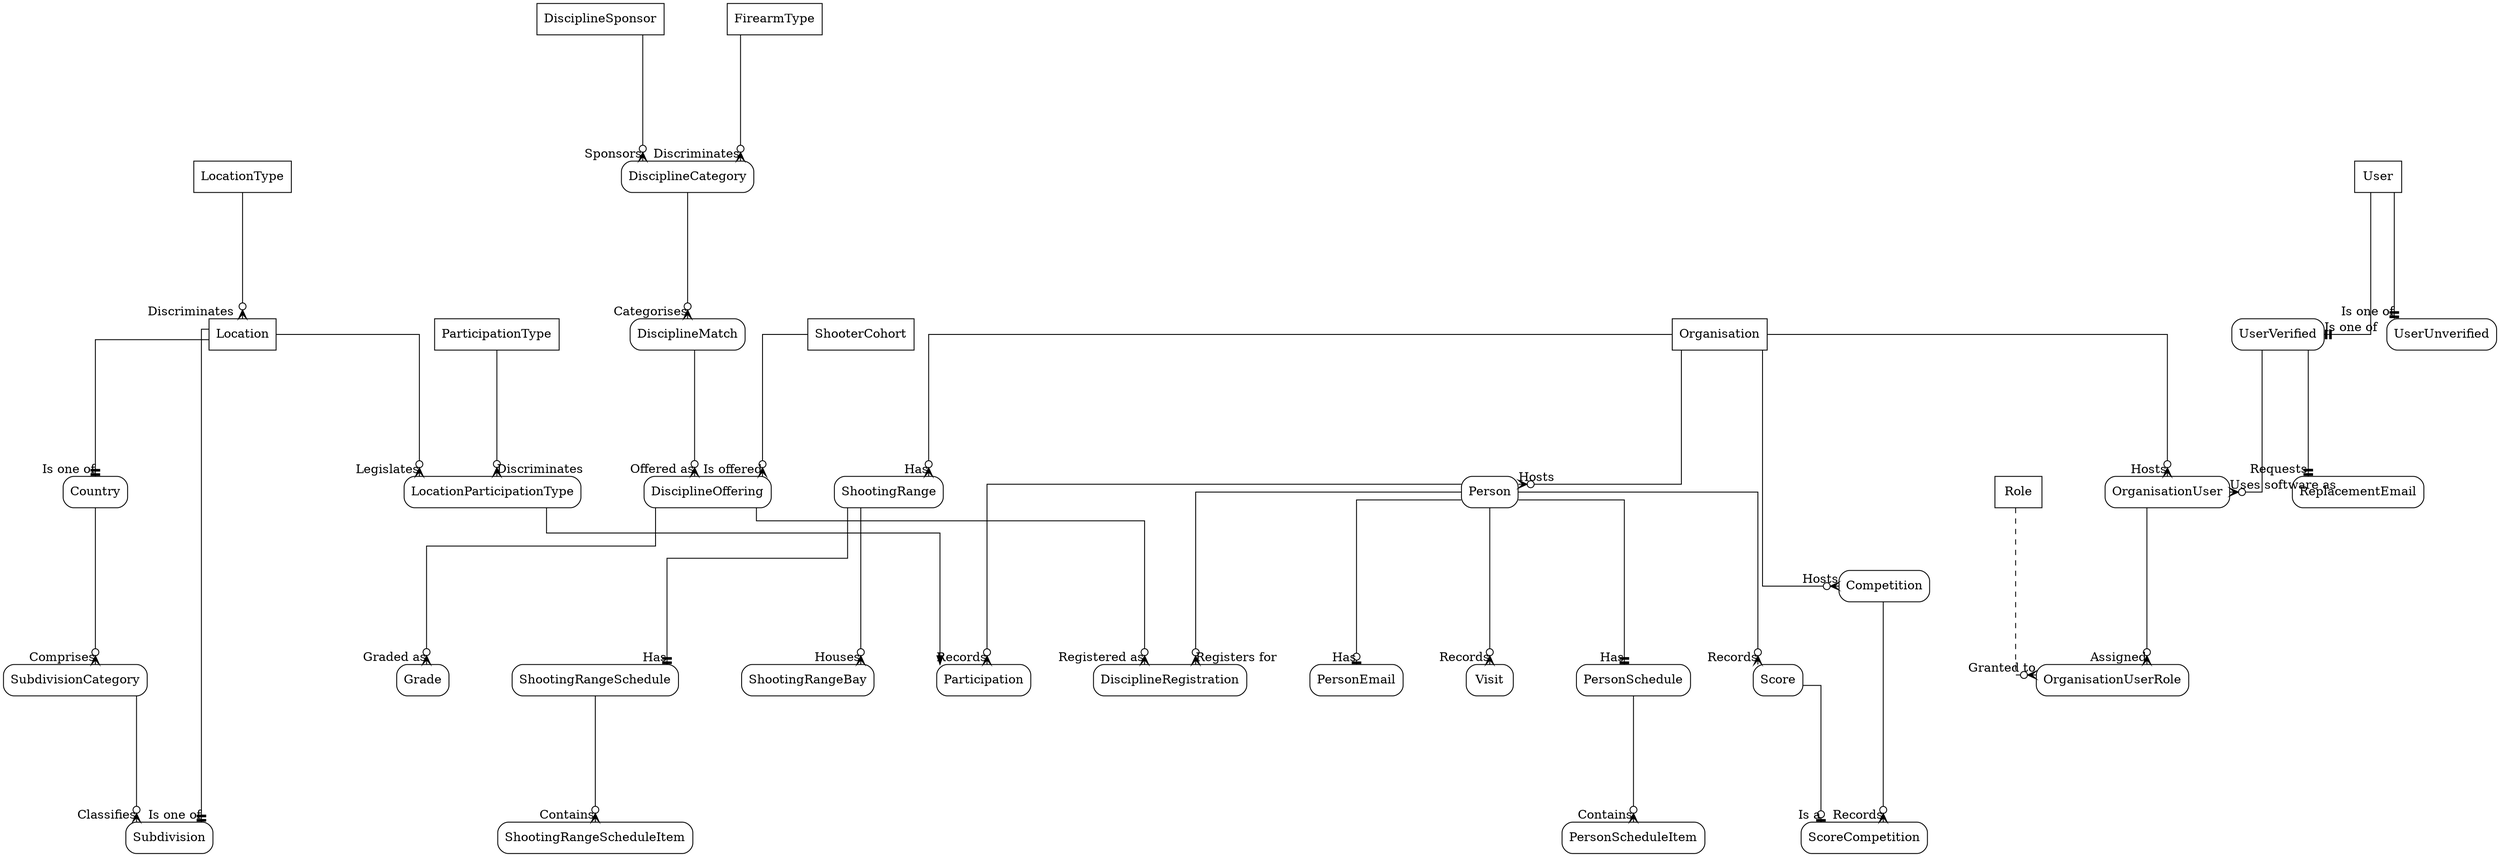 digraph ER {
	layout=dot
    nodesep=1
    ranksep=1

    graph [
        rankdir=TB
        splines=ortho
    ]

    edge [
        minlen=2
    ]

    node [shape=box]
    DisciplineSponsor
    FirearmType
    Location
    LocationType
    Organisation
    ParticipationType
    Role
    ShooterCohort
    User

    // All nodes defined later exist in the context of something else
    node [style=rounded]

    Organisation -> OrganisationUser [
        arrowhead=crowodot
        headlabel="Hosts"
    ]

    Role -> OrganisationUserRole [
        style=dashed
        arrowhead=crowodot
        headlabel="Granted to"
    ]

    UserVerified -> OrganisationUser [
        arrowhead=crowodot
        headlabel="Uses software as"
    ]

	User -> UserUnverified [
        arrowhead=teetee
        headlabel="Is one of"
    ]

    User -> UserVerified [
        arrowhead=teetee
        headlabel="Is one of"
    ]

    UserVerified -> ReplacementEmail [
        arrowhead=teetee
        headlabel="Requests"
    ]

    OrganisationUser -> OrganisationUserRole [
        arrowhead=crowodot
        headlabel="Assigned"
    ]

    //////////////////////////////////////////////////
    // Shooting range
    //////////////////////////////////////////////////

    Organisation -> ShootingRange [
        arrowhead=crowodot
        headlabel="Has"
    ]

    ShootingRange -> ShootingRangeSchedule [
        arrowhead=teetee
        headlabel="Has"
    ]

    ShootingRange -> ShootingRangeBay [
        arrowhead=crowodot
        headlabel="Houses"
    ]

    ShootingRangeSchedule -> ShootingRangeScheduleItem [
        arrowhead=crowodot
        headlabel="Contains"
    ]

    //////////////////////////////////////////////////
    // End of ShootingRange
    //////////////////////////////////////////////////



    //////////////////////////////////////////////////
    // Person
    //////////////////////////////////////////////////

    Organisation -> Person [
        arrowhead=crowodot
        headlabel="Hosts"
    ]

    Person -> PersonEmail [
        arrowhead=teeodot
        headlabel="Has"
    ]

    Person -> Visit [
        arrowhead=crowodot
        headlabel="Records"
    ]

    Person -> Participation [
        arrowhead=crowodot
        headlabel="Records"
    ]

    Person -> PersonSchedule [
        arrowhead=teetee
        headlabel="Has"
    ]

    PersonSchedule -> PersonScheduleItem [
        arrowhead=crowodot
        headlabel="Contains"
    ]

    Person -> Score [
        arrowhead=crowodot
        headlabel="Records"
    ]

    Person -> DisciplineRegistration [
        arrowhead=crowodot
        headlabel="Registers for"
    ]

    //////////////////////////////////////////////////
    // End of Person
    //////////////////////////////////////////////////



    //////////////////////////////////////////////////
    // Location
    //////////////////////////////////////////////////

    LocationType -> Location [
        arrowhead=crowodot
        headlabel="Discriminates  "
    ]

    Location -> Country [
        arrowhead=teetee
        headlabel="Is one of"
    ]

    Country -> SubdivisionCategory [
        arrowhead=crowodot
        headlabel="Comprises"
    ]

    SubdivisionCategory -> Subdivision [
        arrowhead=crowodot
        headlabel="Classifies"
    ]

    Location -> Subdivision [
        arrowhead=teetee
        headlabel="Is one of"
    ]

    Location -> LocationParticipationType [
        arrowhead=crowodot
        headlabel="Legislates"
    ]

    //////////////////////////////////////////////////
    // End of Location
    //////////////////////////////////////////////////

    ParticipationType -> LocationParticipationType [
        arrowhead=crowodot
        headlabel="Discriminates"
    ]

    LocationParticipationType -> Participation [

    ]



    //////////////////////////////////////////////////
    // Disciplines
    //////////////////////////////////////////////////

    FirearmType -> DisciplineCategory [
        arrowhead=crowodot
        headlabel="Discriminates"
    ]

    DisciplineSponsor -> DisciplineCategory [
        arrowhead=crowodot
        headlabel="Sponsors"
    ]

    DisciplineCategory -> DisciplineMatch [
        arrowhead=crowodot
        headlabel="Categorises"
    ]

    ShooterCohort -> DisciplineOffering [
        arrowhead=crowodot
        headlabel="Is offered"
    ]

    DisciplineMatch -> DisciplineOffering [
        arrowhead=crowodot
        headlabel="Offered as"
    ]

    DisciplineOffering -> Grade [
        arrowhead=crowodot
        headlabel="Graded as"
    ]

    DisciplineOffering -> DisciplineRegistration [
        arrowhead=crowodot
        headlabel="Registered as"
    ]



    //////////////////////////////////////////////////
    // Competition
    //////////////////////////////////////////////////
    Organisation -> Competition [
        arrowhead=crowodot
        headlabel="Hosts"
    ]

    Competition -> ScoreCompetition [
        arrowhead=crowodot
        headlabel="Records"
    ]

    Score -> ScoreCompetition [
        arrowhead=teeodot
        headlabel="Is a"
    ]
}

